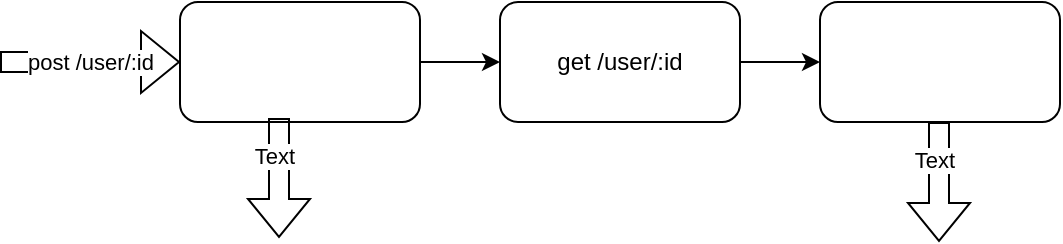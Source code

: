 <mxfile pages="4">
    <diagram id="WnsArEQUvCXfAWgAQz6M" name="Page-1">
        <mxGraphModel dx="451" dy="174" grid="1" gridSize="10" guides="1" tooltips="1" connect="1" arrows="1" fold="1" page="1" pageScale="1" pageWidth="827" pageHeight="1169" math="0" shadow="0">
            <root>
                <mxCell id="0"/>
                <mxCell id="1" parent="0"/>
                <mxCell id="hHeyEjxFDJAOr6nVo8cx-1" value="post /user/:id" style="shape=flexArrow;endArrow=classic;html=1;rounded=0;" parent="1" edge="1">
                    <mxGeometry width="50" height="50" relative="1" as="geometry">
                        <mxPoint x="70" y="220" as="sourcePoint"/>
                        <mxPoint x="160" y="220" as="targetPoint"/>
                    </mxGeometry>
                </mxCell>
                <mxCell id="hHeyEjxFDJAOr6nVo8cx-5" style="edgeStyle=orthogonalEdgeStyle;rounded=0;orthogonalLoop=1;jettySize=auto;html=1;exitX=1;exitY=0.5;exitDx=0;exitDy=0;entryX=0;entryY=0.5;entryDx=0;entryDy=0;" parent="1" source="hHeyEjxFDJAOr6nVo8cx-2" target="hHeyEjxFDJAOr6nVo8cx-3" edge="1">
                    <mxGeometry relative="1" as="geometry"/>
                </mxCell>
                <mxCell id="hHeyEjxFDJAOr6nVo8cx-2" value="" style="rounded=1;whiteSpace=wrap;html=1;" parent="1" vertex="1">
                    <mxGeometry x="160" y="190" width="120" height="60" as="geometry"/>
                </mxCell>
                <mxCell id="hHeyEjxFDJAOr6nVo8cx-6" style="edgeStyle=orthogonalEdgeStyle;rounded=0;orthogonalLoop=1;jettySize=auto;html=1;exitX=1;exitY=0.5;exitDx=0;exitDy=0;entryX=0;entryY=0.5;entryDx=0;entryDy=0;" parent="1" source="hHeyEjxFDJAOr6nVo8cx-3" target="hHeyEjxFDJAOr6nVo8cx-4" edge="1">
                    <mxGeometry relative="1" as="geometry"/>
                </mxCell>
                <mxCell id="hHeyEjxFDJAOr6nVo8cx-3" value="get /user/:id" style="rounded=1;whiteSpace=wrap;html=1;" parent="1" vertex="1">
                    <mxGeometry x="320" y="190" width="120" height="60" as="geometry"/>
                </mxCell>
                <mxCell id="hHeyEjxFDJAOr6nVo8cx-4" value="" style="rounded=1;whiteSpace=wrap;html=1;" parent="1" vertex="1">
                    <mxGeometry x="480" y="190" width="120" height="60" as="geometry"/>
                </mxCell>
                <mxCell id="hHeyEjxFDJAOr6nVo8cx-7" value="" style="shape=flexArrow;endArrow=classic;html=1;rounded=0;" parent="1" edge="1">
                    <mxGeometry width="50" height="50" relative="1" as="geometry">
                        <mxPoint x="539.5" y="250" as="sourcePoint"/>
                        <mxPoint x="539.5" y="310" as="targetPoint"/>
                        <Array as="points">
                            <mxPoint x="539.5" y="250"/>
                        </Array>
                    </mxGeometry>
                </mxCell>
                <mxCell id="hHeyEjxFDJAOr6nVo8cx-8" value="Text" style="edgeLabel;html=1;align=center;verticalAlign=middle;resizable=0;points=[];" parent="hHeyEjxFDJAOr6nVo8cx-7" vertex="1" connectable="0">
                    <mxGeometry x="-0.367" y="-3" relative="1" as="geometry">
                        <mxPoint as="offset"/>
                    </mxGeometry>
                </mxCell>
                <mxCell id="hHeyEjxFDJAOr6nVo8cx-9" value="" style="shape=flexArrow;endArrow=classic;html=1;rounded=0;" parent="1" edge="1">
                    <mxGeometry width="50" height="50" relative="1" as="geometry">
                        <mxPoint x="209.5" y="248" as="sourcePoint"/>
                        <mxPoint x="209.5" y="308" as="targetPoint"/>
                        <Array as="points">
                            <mxPoint x="209.5" y="248"/>
                        </Array>
                    </mxGeometry>
                </mxCell>
                <mxCell id="hHeyEjxFDJAOr6nVo8cx-10" value="Text" style="edgeLabel;html=1;align=center;verticalAlign=middle;resizable=0;points=[];" parent="hHeyEjxFDJAOr6nVo8cx-9" vertex="1" connectable="0">
                    <mxGeometry x="-0.367" y="-3" relative="1" as="geometry">
                        <mxPoint as="offset"/>
                    </mxGeometry>
                </mxCell>
            </root>
        </mxGraphModel>
    </diagram>
    <diagram id="6kTbL43duUq8SSaq05wy" name="Page-2">
        <mxGraphModel dx="777" dy="414" grid="1" gridSize="10" guides="1" tooltips="1" connect="1" arrows="1" fold="1" page="1" pageScale="1" pageWidth="827" pageHeight="1169" math="0" shadow="0">
            <root>
                <mxCell id="0"/>
                <mxCell id="1" parent="0"/>
                <mxCell id="Soz2E0cBtavp_m-7r4zu-16" value="" style="rounded=0;whiteSpace=wrap;html=1;fillColor=none;dashed=1;" parent="1" vertex="1">
                    <mxGeometry x="280" y="10" width="510" height="460" as="geometry"/>
                </mxCell>
                <mxCell id="Soz2E0cBtavp_m-7r4zu-10" style="edgeStyle=orthogonalEdgeStyle;rounded=0;orthogonalLoop=1;jettySize=auto;html=1;exitX=1;exitY=0.5;exitDx=0;exitDy=0;entryX=0;entryY=0.351;entryDx=0;entryDy=0;entryPerimeter=0;" parent="1" source="Soz2E0cBtavp_m-7r4zu-1" target="Soz2E0cBtavp_m-7r4zu-2" edge="1">
                    <mxGeometry relative="1" as="geometry"/>
                </mxCell>
                <mxCell id="Soz2E0cBtavp_m-7r4zu-1" value="front" style="rounded=0;whiteSpace=wrap;html=1;" parent="1" vertex="1">
                    <mxGeometry x="90" y="140" width="120" height="60" as="geometry"/>
                </mxCell>
                <mxCell id="Soz2E0cBtavp_m-7r4zu-2" value="" style="rounded=0;whiteSpace=wrap;html=1;" parent="1" vertex="1">
                    <mxGeometry x="320" y="40" width="300" height="370" as="geometry"/>
                </mxCell>
                <mxCell id="Soz2E0cBtavp_m-7r4zu-3" value="router" style="rounded=1;whiteSpace=wrap;html=1;" parent="1" vertex="1">
                    <mxGeometry x="340" y="150" width="120" height="60" as="geometry"/>
                </mxCell>
                <mxCell id="Soz2E0cBtavp_m-7r4zu-9" style="edgeStyle=orthogonalEdgeStyle;rounded=0;orthogonalLoop=1;jettySize=auto;html=1;exitX=0.25;exitY=0;exitDx=0;exitDy=0;entryX=0.5;entryY=1;entryDx=0;entryDy=0;startArrow=classic;startFill=1;endArrow=none;endFill=0;" parent="1" source="Soz2E0cBtavp_m-7r4zu-4" target="Soz2E0cBtavp_m-7r4zu-3" edge="1">
                    <mxGeometry relative="1" as="geometry"/>
                </mxCell>
                <mxCell id="Soz2E0cBtavp_m-7r4zu-4" value="ctrl" style="rounded=1;whiteSpace=wrap;html=1;" parent="1" vertex="1">
                    <mxGeometry x="400" y="250" width="120" height="60" as="geometry"/>
                </mxCell>
                <mxCell id="Soz2E0cBtavp_m-7r4zu-8" style="edgeStyle=orthogonalEdgeStyle;rounded=0;orthogonalLoop=1;jettySize=auto;html=1;exitX=0.25;exitY=1;exitDx=0;exitDy=0;entryX=0.75;entryY=0;entryDx=0;entryDy=0;startArrow=classic;startFill=1;" parent="1" source="Soz2E0cBtavp_m-7r4zu-5" target="Soz2E0cBtavp_m-7r4zu-4" edge="1">
                    <mxGeometry relative="1" as="geometry"/>
                </mxCell>
                <mxCell id="Soz2E0cBtavp_m-7r4zu-5" value="model" style="rounded=1;whiteSpace=wrap;html=1;" parent="1" vertex="1">
                    <mxGeometry x="470" y="60" width="120" height="60" as="geometry"/>
                </mxCell>
                <mxCell id="Soz2E0cBtavp_m-7r4zu-7" style="edgeStyle=orthogonalEdgeStyle;rounded=0;orthogonalLoop=1;jettySize=auto;html=1;exitX=0.5;exitY=0;exitDx=0;exitDy=0;exitPerimeter=0;entryX=0.567;entryY=0.967;entryDx=0;entryDy=0;entryPerimeter=0;startArrow=classic;startFill=1;" parent="1" source="Soz2E0cBtavp_m-7r4zu-6" target="Soz2E0cBtavp_m-7r4zu-5" edge="1">
                    <mxGeometry relative="1" as="geometry"/>
                </mxCell>
                <mxCell id="Soz2E0cBtavp_m-7r4zu-6" value="bdd" style="shape=cylinder3;whiteSpace=wrap;html=1;boundedLbl=1;backgroundOutline=1;size=15;" parent="1" vertex="1">
                    <mxGeometry x="530" y="150" width="60" height="80" as="geometry"/>
                </mxCell>
                <mxCell id="Soz2E0cBtavp_m-7r4zu-14" style="edgeStyle=orthogonalEdgeStyle;rounded=0;orthogonalLoop=1;jettySize=auto;html=1;exitX=0;exitY=0.5;exitDx=0;exitDy=0;entryX=1;entryY=0.5;entryDx=0;entryDy=0;startArrow=none;startFill=0;endArrow=classic;endFill=1;" parent="1" source="Soz2E0cBtavp_m-7r4zu-11" target="Soz2E0cBtavp_m-7r4zu-2" edge="1">
                    <mxGeometry relative="1" as="geometry"/>
                </mxCell>
                <mxCell id="Soz2E0cBtavp_m-7r4zu-11" value="front office /backOffice" style="rounded=0;whiteSpace=wrap;html=1;" parent="1" vertex="1">
                    <mxGeometry x="660" y="210" width="120" height="60" as="geometry"/>
                </mxCell>
                <mxCell id="Soz2E0cBtavp_m-7r4zu-15" value="" style="rounded=0;whiteSpace=wrap;html=1;" parent="1" vertex="1">
                    <mxGeometry x="340" y="210" width="120" height="60" as="geometry"/>
                </mxCell>
            </root>
        </mxGraphModel>
    </diagram>
    <diagram id="CgWsOSEM9O7pR14B8iB1" name="Page-3">
        <mxGraphModel dx="777" dy="414" grid="1" gridSize="10" guides="1" tooltips="1" connect="1" arrows="1" fold="1" page="1" pageScale="1" pageWidth="827" pageHeight="1169" math="0" shadow="0">
            <root>
                <mxCell id="0"/>
                <mxCell id="1" parent="0"/>
                <mxCell id="2VQtjyJjgOt0RwXJgjPb-5" style="edgeStyle=orthogonalEdgeStyle;rounded=0;orthogonalLoop=1;jettySize=auto;html=1;exitX=0.5;exitY=1;exitDx=0;exitDy=0;entryX=0.5;entryY=0;entryDx=0;entryDy=0;" edge="1" parent="1" source="2VQtjyJjgOt0RwXJgjPb-1" target="2VQtjyJjgOt0RwXJgjPb-3">
                    <mxGeometry relative="1" as="geometry"/>
                </mxCell>
                <mxCell id="2VQtjyJjgOt0RwXJgjPb-1" value="M" style="ellipse;whiteSpace=wrap;html=1;aspect=fixed;" vertex="1" parent="1">
                    <mxGeometry x="190" y="110" width="80" height="80" as="geometry"/>
                </mxCell>
                <mxCell id="2VQtjyJjgOt0RwXJgjPb-2" value="M" style="ellipse;whiteSpace=wrap;html=1;aspect=fixed;" vertex="1" parent="1">
                    <mxGeometry x="420" y="110" width="80" height="80" as="geometry"/>
                </mxCell>
                <mxCell id="2VQtjyJjgOt0RwXJgjPb-3" value="v" style="ellipse;whiteSpace=wrap;html=1;aspect=fixed;" vertex="1" parent="1">
                    <mxGeometry x="240" y="230" width="80" height="80" as="geometry"/>
                </mxCell>
                <mxCell id="2VQtjyJjgOt0RwXJgjPb-7" style="edgeStyle=orthogonalEdgeStyle;rounded=0;orthogonalLoop=1;jettySize=auto;html=1;exitX=1;exitY=0.5;exitDx=0;exitDy=0;entryX=0.5;entryY=1;entryDx=0;entryDy=0;" edge="1" parent="1" source="2VQtjyJjgOt0RwXJgjPb-4" target="2VQtjyJjgOt0RwXJgjPb-2">
                    <mxGeometry relative="1" as="geometry"/>
                </mxCell>
                <mxCell id="2VQtjyJjgOt0RwXJgjPb-4" value="v" style="ellipse;whiteSpace=wrap;html=1;aspect=fixed;" vertex="1" parent="1">
                    <mxGeometry x="350" y="230" width="80" height="80" as="geometry"/>
                </mxCell>
                <mxCell id="2VQtjyJjgOt0RwXJgjPb-6" value="" style="shape=flexArrow;endArrow=classic;html=1;rounded=0;entryX=0.371;entryY=1.013;entryDx=0;entryDy=0;entryPerimeter=0;" edge="1" parent="1" target="2VQtjyJjgOt0RwXJgjPb-4">
                    <mxGeometry width="50" height="50" relative="1" as="geometry">
                        <mxPoint x="330" y="400" as="sourcePoint"/>
                        <mxPoint x="380" y="350" as="targetPoint"/>
                    </mxGeometry>
                </mxCell>
            </root>
        </mxGraphModel>
    </diagram>
    <diagram id="BeLpsxo3mThhouC5o8sg" name="Page-4">
        <mxGraphModel dx="451" dy="174" grid="1" gridSize="10" guides="1" tooltips="1" connect="1" arrows="1" fold="1" page="1" pageScale="1" pageWidth="827" pageHeight="1169" math="0" shadow="0">
            <root>
                <mxCell id="0"/>
                <mxCell id="1" parent="0"/>
                <mxCell id="szMjXfdRiTnwi87-GeWs-1" value="" style="strokeWidth=1;shadow=0;dashed=0;align=center;html=1;shape=mxgraph.mockup.containers.browserWindow;rSize=0;strokeColor=#666666;strokeColor2=#008cff;strokeColor3=#c4c4c4;mainText=,;recursiveResize=0;" parent="1" vertex="1">
                    <mxGeometry x="110" y="50" width="550" height="430" as="geometry"/>
                </mxCell>
                <mxCell id="szMjXfdRiTnwi87-GeWs-2" value="Page 1" style="strokeWidth=1;shadow=0;dashed=0;align=center;html=1;shape=mxgraph.mockup.containers.anchor;fontSize=17;fontColor=#666666;align=left;" parent="szMjXfdRiTnwi87-GeWs-1" vertex="1">
                    <mxGeometry x="60" y="12" width="110" height="26" as="geometry"/>
                </mxCell>
                <mxCell id="szMjXfdRiTnwi87-GeWs-3" value="https://groupomania.com" style="strokeWidth=1;shadow=0;dashed=0;align=center;html=1;shape=mxgraph.mockup.containers.anchor;rSize=0;fontSize=17;fontColor=#666666;align=left;" parent="szMjXfdRiTnwi87-GeWs-1" vertex="1">
                    <mxGeometry x="130" y="60" width="250" height="26" as="geometry"/>
                </mxCell>
                <mxCell id="szMjXfdRiTnwi87-GeWs-4" value="" style="strokeWidth=1;shadow=0;dashed=0;align=center;html=1;shape=mxgraph.mockup.forms.rrect;rSize=0;strokeColor=#999999;fillColor=#ffffff;" parent="szMjXfdRiTnwi87-GeWs-1" vertex="1">
                    <mxGeometry x="180" y="130" width="200" height="300" as="geometry"/>
                </mxCell>
                <mxCell id="szMjXfdRiTnwi87-GeWs-5" value="Sign In" style="strokeWidth=1;shadow=0;dashed=0;align=center;html=1;shape=mxgraph.mockup.forms.anchor;fontSize=12;fontColor=#666666;align=left;resizeWidth=1;spacingLeft=0;" parent="szMjXfdRiTnwi87-GeWs-4" vertex="1">
                    <mxGeometry width="100" height="20" relative="1" as="geometry">
                        <mxPoint x="10" y="10" as="offset"/>
                    </mxGeometry>
                </mxCell>
                <mxCell id="szMjXfdRiTnwi87-GeWs-6" value="" style="shape=line;strokeColor=#ddeeff;strokeWidth=2;html=1;resizeWidth=1;" parent="szMjXfdRiTnwi87-GeWs-4" vertex="1">
                    <mxGeometry width="180" height="10" relative="1" as="geometry">
                        <mxPoint x="10" y="30" as="offset"/>
                    </mxGeometry>
                </mxCell>
                <mxCell id="szMjXfdRiTnwi87-GeWs-7" value="User Name:" style="strokeWidth=1;shadow=0;dashed=0;align=center;html=1;shape=mxgraph.mockup.forms.anchor;fontSize=12;fontColor=#666666;align=left;resizeWidth=1;spacingLeft=0;" parent="szMjXfdRiTnwi87-GeWs-4" vertex="1">
                    <mxGeometry width="100" height="20" relative="1" as="geometry">
                        <mxPoint x="10" y="40" as="offset"/>
                    </mxGeometry>
                </mxCell>
                <mxCell id="szMjXfdRiTnwi87-GeWs-8" value="johndoe" style="strokeWidth=1;shadow=0;dashed=0;align=center;html=1;shape=mxgraph.mockup.forms.rrect;rSize=0;strokeColor=#999999;fontColor=#666666;align=left;spacingLeft=5;resizeWidth=1;" parent="szMjXfdRiTnwi87-GeWs-4" vertex="1">
                    <mxGeometry width="150" height="25" relative="1" as="geometry">
                        <mxPoint x="10" y="60" as="offset"/>
                    </mxGeometry>
                </mxCell>
                <mxCell id="szMjXfdRiTnwi87-GeWs-9" value="Password:" style="strokeWidth=1;shadow=0;dashed=0;align=center;html=1;shape=mxgraph.mockup.forms.anchor;fontSize=12;fontColor=#666666;align=left;resizeWidth=1;spacingLeft=0;" parent="szMjXfdRiTnwi87-GeWs-4" vertex="1">
                    <mxGeometry width="100" height="20" relative="1" as="geometry">
                        <mxPoint x="10" y="95" as="offset"/>
                    </mxGeometry>
                </mxCell>
                <mxCell id="szMjXfdRiTnwi87-GeWs-10" value="********" style="strokeWidth=1;shadow=0;dashed=0;align=center;html=1;shape=mxgraph.mockup.forms.rrect;rSize=0;strokeColor=#999999;fontColor=#666666;align=left;spacingLeft=5;resizeWidth=1;" parent="szMjXfdRiTnwi87-GeWs-4" vertex="1">
                    <mxGeometry width="150" height="25" relative="1" as="geometry">
                        <mxPoint x="10" y="115" as="offset"/>
                    </mxGeometry>
                </mxCell>
                <mxCell id="szMjXfdRiTnwi87-GeWs-11" value="SIGN IN" style="strokeWidth=1;shadow=0;dashed=0;align=center;html=1;shape=mxgraph.mockup.forms.rrect;rSize=5;strokeColor=none;fontColor=#ffffff;fillColor=#66bbff;fontSize=16;fontStyle=1;" parent="szMjXfdRiTnwi87-GeWs-4" vertex="1">
                    <mxGeometry y="1" width="80" height="30" relative="1" as="geometry">
                        <mxPoint x="20" y="-150" as="offset"/>
                    </mxGeometry>
                </mxCell>
                <mxCell id="szMjXfdRiTnwi87-GeWs-12" value="Forgot Password?" style="strokeWidth=1;shadow=0;dashed=0;align=center;html=1;shape=mxgraph.mockup.forms.anchor;fontSize=12;fontColor=#9999ff;align=left;spacingLeft=0;fontStyle=4;resizeWidth=1;" parent="szMjXfdRiTnwi87-GeWs-4" vertex="1">
                    <mxGeometry y="1" width="150" height="20" relative="1" as="geometry">
                        <mxPoint x="10" y="-110" as="offset"/>
                    </mxGeometry>
                </mxCell>
                <mxCell id="szMjXfdRiTnwi87-GeWs-13" value="" style="shape=line;strokeColor=#ddeeff;strokeWidth=2;html=1;resizeWidth=1;" parent="szMjXfdRiTnwi87-GeWs-4" vertex="1">
                    <mxGeometry y="1" width="180" height="10" relative="1" as="geometry">
                        <mxPoint x="10" y="-90" as="offset"/>
                    </mxGeometry>
                </mxCell>
                <mxCell id="szMjXfdRiTnwi87-GeWs-14" value="New User" style="strokeWidth=1;shadow=0;dashed=0;align=center;html=1;shape=mxgraph.mockup.forms.anchor;fontSize=12;fontColor=#666666;align=left;spacingLeft=0;resizeWidth=1;" parent="szMjXfdRiTnwi87-GeWs-4" vertex="1">
                    <mxGeometry y="1" width="150" height="20" relative="1" as="geometry">
                        <mxPoint x="10" y="-70" as="offset"/>
                    </mxGeometry>
                </mxCell>
                <mxCell id="szMjXfdRiTnwi87-GeWs-15" value="SIGN UP" style="strokeWidth=1;shadow=0;dashed=0;align=center;html=1;shape=mxgraph.mockup.forms.rrect;rSize=5;strokeColor=none;fontColor=#ffffff;fillColor=#66bbff;fontSize=16;fontStyle=1;" parent="szMjXfdRiTnwi87-GeWs-4" vertex="1">
                    <mxGeometry y="1" width="80" height="30" relative="1" as="geometry">
                        <mxPoint x="20" y="-50" as="offset"/>
                    </mxGeometry>
                </mxCell>
                <mxCell id="szMjXfdRiTnwi87-GeWs-18" style="edgeStyle=orthogonalEdgeStyle;rounded=0;orthogonalLoop=1;jettySize=auto;html=1;exitX=0;exitY=0.5;exitDx=0;exitDy=0;endArrow=none;endFill=0;startArrow=classic;startFill=1;" parent="1" source="szMjXfdRiTnwi87-GeWs-17" target="szMjXfdRiTnwi87-GeWs-11" edge="1">
                    <mxGeometry relative="1" as="geometry"/>
                </mxCell>
                <mxCell id="szMjXfdRiTnwi87-GeWs-17" value="localhost:3000/api/user/login&lt;br&gt;&lt;br&gt;POST : {&lt;br&gt;email, password}&lt;br&gt;&lt;br&gt;succes : {token, msg}&lt;br&gt;&lt;br&gt;echec {msg}" style="text;html=1;strokeColor=default;fillColor=none;align=center;verticalAlign=middle;whiteSpace=wrap;rounded=0;" parent="1" vertex="1">
                    <mxGeometry x="730" y="150" width="190" height="130" as="geometry"/>
                </mxCell>
            </root>
        </mxGraphModel>
    </diagram>
</mxfile>